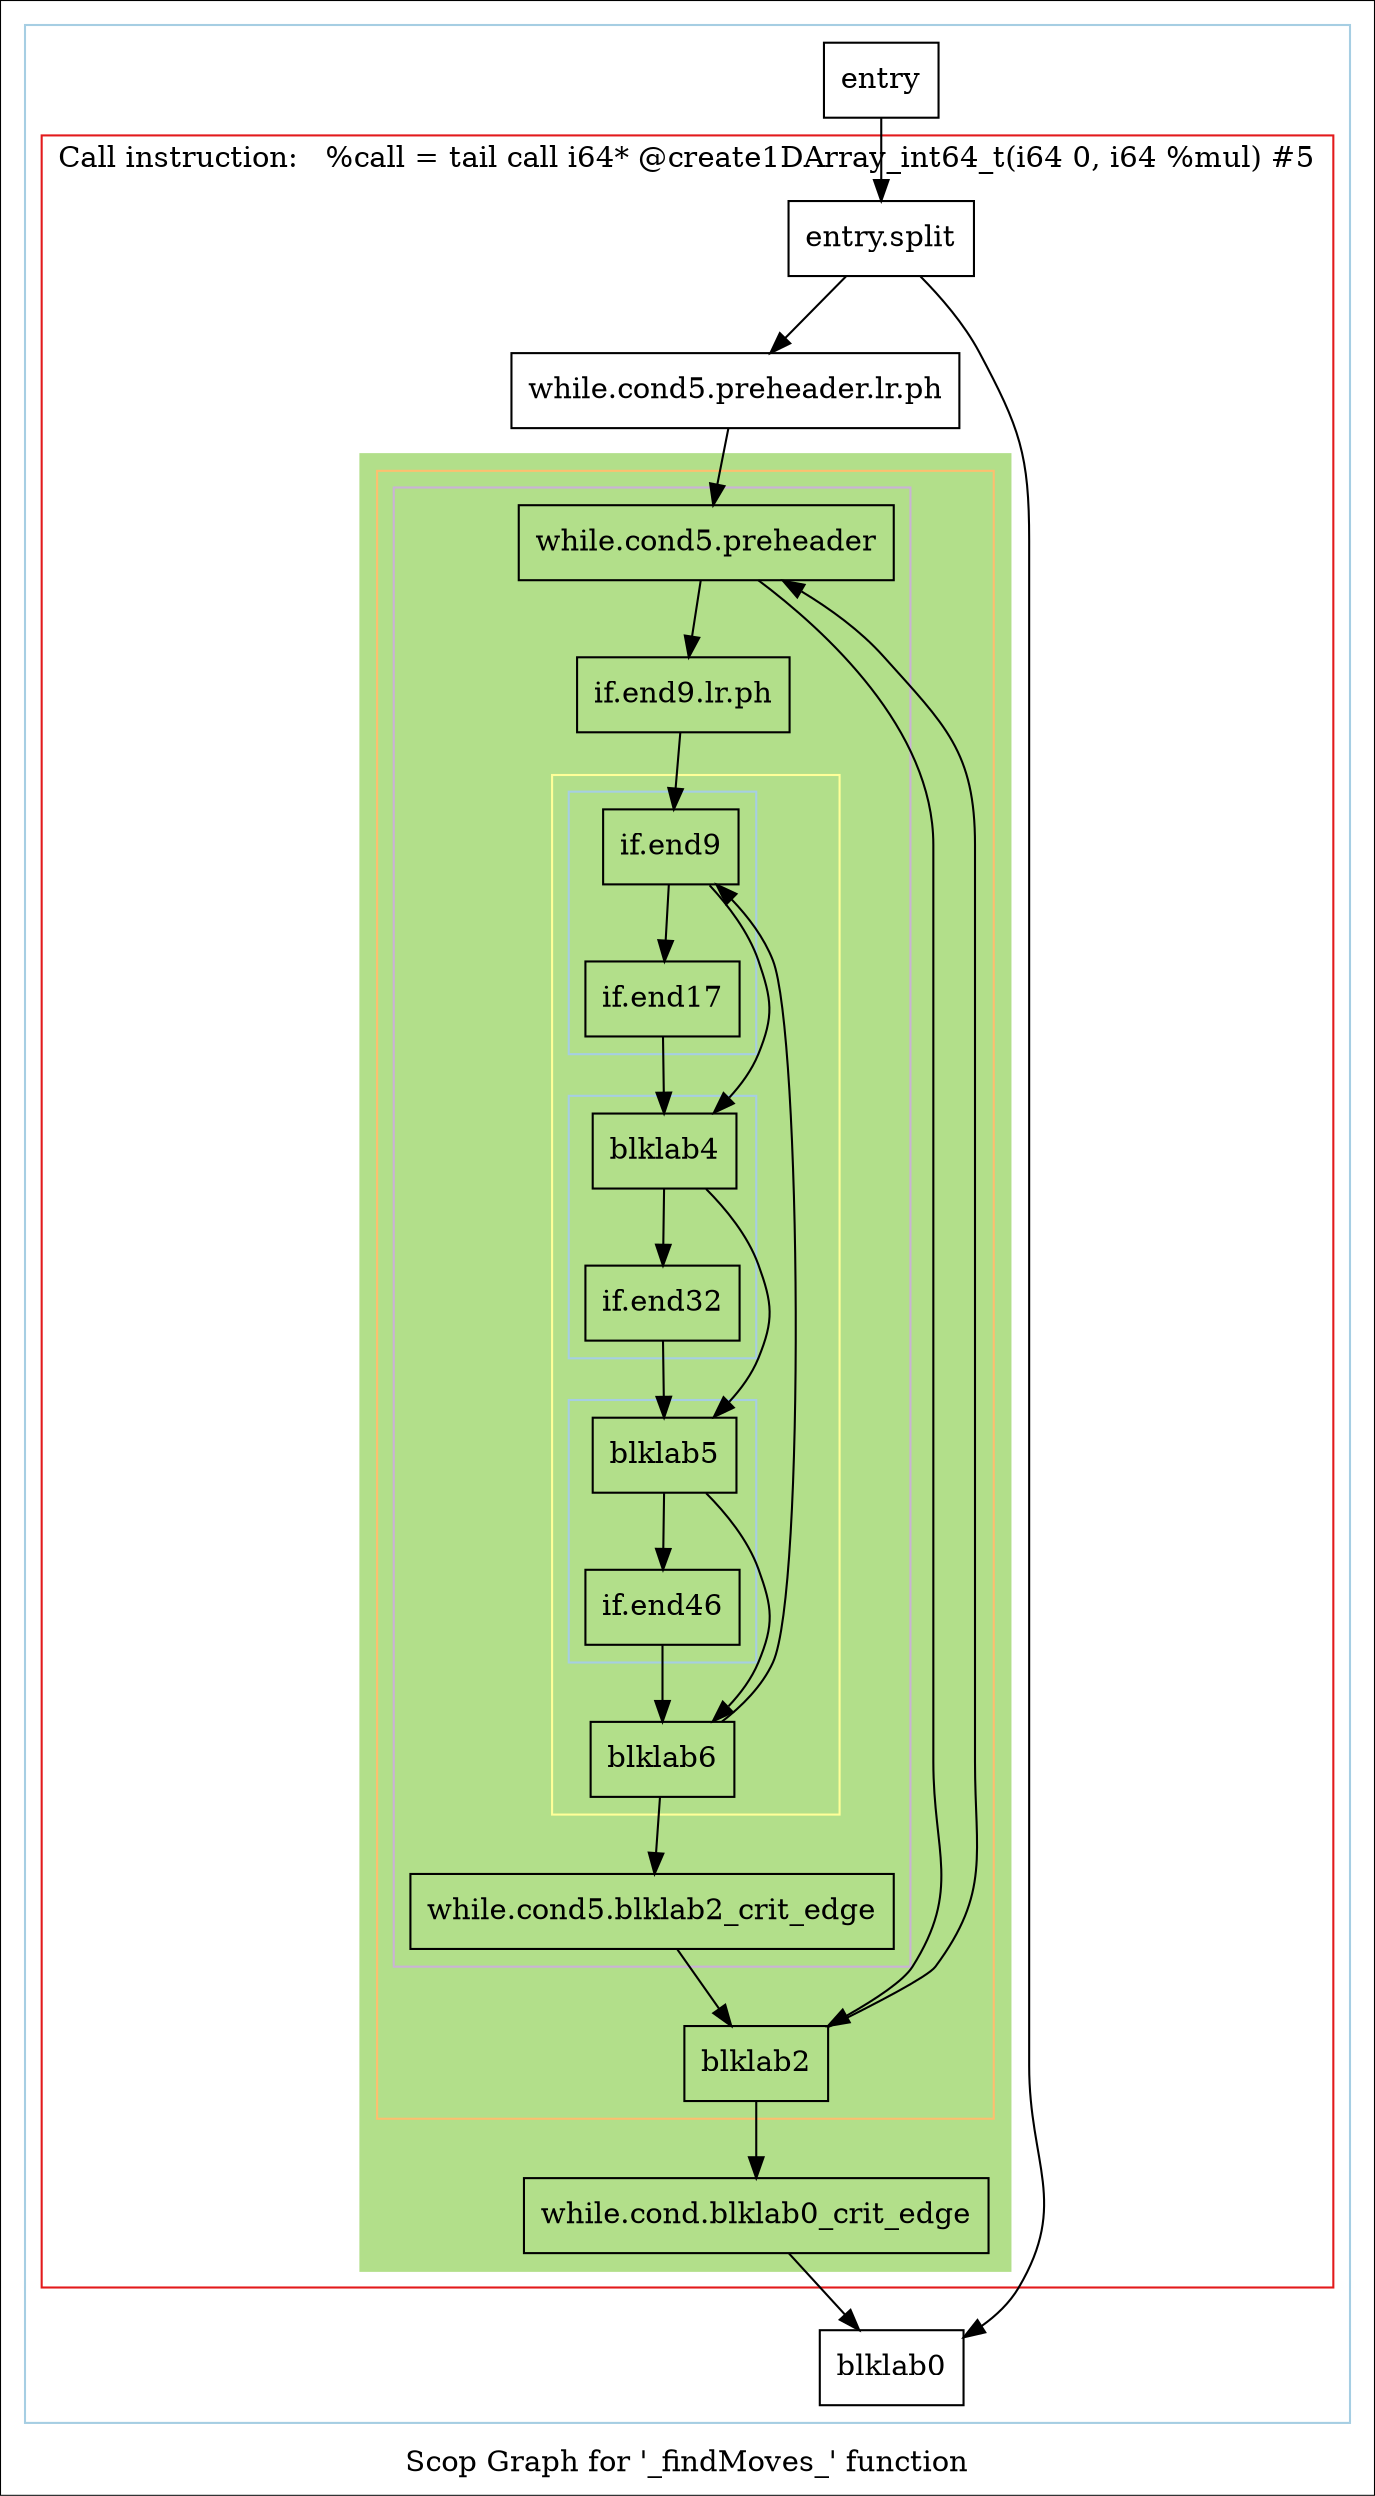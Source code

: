 digraph "Scop Graph for '_findMoves_' function" {
	label="Scop Graph for '_findMoves_' function";

	Node0xc63dc40 [shape=record,label="{entry}"];
	Node0xc63dc40 -> Node0xc626080;
	Node0xc626080 [shape=record,label="{entry.split}"];
	Node0xc626080 -> Node0xc6363f0;
	Node0xc626080 -> Node0xc621560;
	Node0xc6363f0 [shape=record,label="{while.cond5.preheader.lr.ph}"];
	Node0xc6363f0 -> Node0xc626120;
	Node0xc626120 [shape=record,label="{while.cond5.preheader}"];
	Node0xc626120 -> Node0xc626180;
	Node0xc626120 -> Node0xc6261a0;
	Node0xc626180 [shape=record,label="{if.end9.lr.ph}"];
	Node0xc626180 -> Node0xc6261c0;
	Node0xc6261c0 [shape=record,label="{if.end9}"];
	Node0xc6261c0 -> Node0xc62a5f0;
	Node0xc6261c0 -> Node0xc62a650;
	Node0xc62a5f0 [shape=record,label="{blklab4}"];
	Node0xc62a5f0 -> Node0xc635390;
	Node0xc62a5f0 -> Node0xc6353f0;
	Node0xc635390 [shape=record,label="{if.end32}"];
	Node0xc635390 -> Node0xc6353f0;
	Node0xc6353f0 [shape=record,label="{blklab5}"];
	Node0xc6353f0 -> Node0xc63a7c0;
	Node0xc6353f0 -> Node0xc626050;
	Node0xc63a7c0 [shape=record,label="{blklab6}"];
	Node0xc63a7c0 -> Node0xc6261c0[constraint=false];
	Node0xc63a7c0 -> Node0xc6363d0;
	Node0xc6363d0 [shape=record,label="{while.cond5.blklab2_crit_edge}"];
	Node0xc6363d0 -> Node0xc6261a0;
	Node0xc6261a0 [shape=record,label="{blklab2}"];
	Node0xc6261a0 -> Node0xc626120[constraint=false];
	Node0xc6261a0 -> Node0xc635510;
	Node0xc635510 [shape=record,label="{while.cond.blklab0_crit_edge}"];
	Node0xc635510 -> Node0xc621560;
	Node0xc621560 [shape=record,label="{blklab0}"];
	Node0xc626050 [shape=record,label="{if.end46}"];
	Node0xc626050 -> Node0xc63a7c0;
	Node0xc62a650 [shape=record,label="{if.end17}"];
	Node0xc62a650 -> Node0xc62a5f0;
	colorscheme = "paired12"
        subgraph cluster_0xc622e00 {
          label = "";
          style = solid;
          color = 1
          subgraph cluster_0xc62a3b0 {
            label = "Call instruction:   %call = tail call i64* @create1DArray_int64_t(i64 0, i64 %mul) #5";
            style = solid;
            color = 6
            subgraph cluster_0xc62eb90 {
              label = "";
              style = filled;
              color = 3              subgraph cluster_0xc62a330 {
                label = "";
                style = solid;
                color = 7
                subgraph cluster_0xc62dc40 {
                  label = "";
                  style = solid;
                  color = 9
                  subgraph cluster_0xc62dbc0 {
                    label = "";
                    style = solid;
                    color = 11
                    subgraph cluster_0xc631d20 {
                      label = "";
                      style = solid;
                      color = 1
                      Node0xc6261c0;
                      Node0xc62a650;
                    }
                    subgraph cluster_0xc631ca0 {
                      label = "";
                      style = solid;
                      color = 1
                      Node0xc62a5f0;
                      Node0xc635390;
                    }
                    subgraph cluster_0xc630fb0 {
                      label = "";
                      style = solid;
                      color = 1
                      Node0xc6353f0;
                      Node0xc626050;
                    }
                    Node0xc63a7c0;
                  }
                  Node0xc626120;
                  Node0xc626180;
                  Node0xc6363d0;
                }
                Node0xc6261a0;
              }
              Node0xc635510;
            }
            Node0xc626080;
            Node0xc6363f0;
          }
          Node0xc63dc40;
          Node0xc621560;
        }
}
